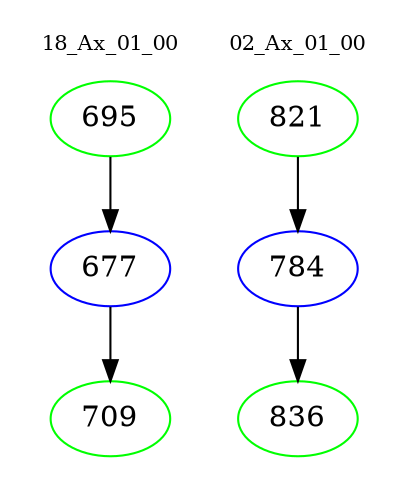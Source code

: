 digraph{
subgraph cluster_0 {
color = white
label = "18_Ax_01_00";
fontsize=10;
T0_695 [label="695", color="green"]
T0_695 -> T0_677 [color="black"]
T0_677 [label="677", color="blue"]
T0_677 -> T0_709 [color="black"]
T0_709 [label="709", color="green"]
}
subgraph cluster_1 {
color = white
label = "02_Ax_01_00";
fontsize=10;
T1_821 [label="821", color="green"]
T1_821 -> T1_784 [color="black"]
T1_784 [label="784", color="blue"]
T1_784 -> T1_836 [color="black"]
T1_836 [label="836", color="green"]
}
}
